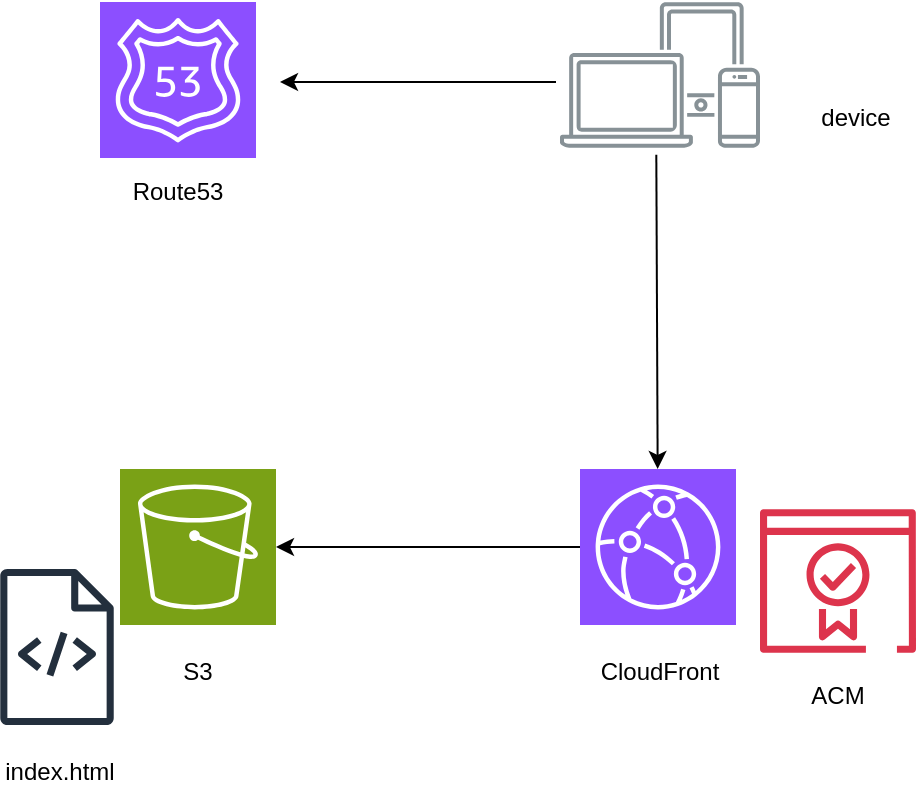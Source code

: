 <mxfile>
    <diagram id="OIFeWAsR49oTuaiV9Snj" name="architecture">
        <mxGraphModel dx="947" dy="596" grid="1" gridSize="10" guides="1" tooltips="1" connect="1" arrows="1" fold="1" page="1" pageScale="1" pageWidth="850" pageHeight="1100" math="0" shadow="0">
            <root>
                <mxCell id="0"/>
                <mxCell id="1" parent="0"/>
                <mxCell id="14" style="edgeStyle=none;html=1;" parent="1" source="2" target="5" edge="1">
                    <mxGeometry relative="1" as="geometry"/>
                </mxCell>
                <mxCell id="2" value="" style="sketch=0;points=[[0,0,0],[0.25,0,0],[0.5,0,0],[0.75,0,0],[1,0,0],[0,1,0],[0.25,1,0],[0.5,1,0],[0.75,1,0],[1,1,0],[0,0.25,0],[0,0.5,0],[0,0.75,0],[1,0.25,0],[1,0.5,0],[1,0.75,0]];outlineConnect=0;fontColor=#232F3E;fillColor=#8C4FFF;strokeColor=#ffffff;dashed=0;verticalLabelPosition=bottom;verticalAlign=top;align=center;html=1;fontSize=12;fontStyle=0;aspect=fixed;shape=mxgraph.aws4.resourceIcon;resIcon=mxgraph.aws4.cloudfront;" parent="1" vertex="1">
                    <mxGeometry x="510" y="363.5" width="78" height="78" as="geometry"/>
                </mxCell>
                <mxCell id="5" value="" style="sketch=0;points=[[0,0,0],[0.25,0,0],[0.5,0,0],[0.75,0,0],[1,0,0],[0,1,0],[0.25,1,0],[0.5,1,0],[0.75,1,0],[1,1,0],[0,0.25,0],[0,0.5,0],[0,0.75,0],[1,0.25,0],[1,0.5,0],[1,0.75,0]];outlineConnect=0;fontColor=#232F3E;fillColor=#7AA116;strokeColor=#ffffff;dashed=0;verticalLabelPosition=bottom;verticalAlign=top;align=center;html=1;fontSize=12;fontStyle=0;aspect=fixed;shape=mxgraph.aws4.resourceIcon;resIcon=mxgraph.aws4.s3;" parent="1" vertex="1">
                    <mxGeometry x="280" y="363.5" width="78" height="78" as="geometry"/>
                </mxCell>
                <mxCell id="8" value="" style="sketch=0;outlineConnect=0;fontColor=#232F3E;gradientColor=none;fillColor=#DD344C;strokeColor=none;dashed=0;verticalLabelPosition=bottom;verticalAlign=top;align=center;html=1;fontSize=12;fontStyle=0;aspect=fixed;pointerEvents=1;shape=mxgraph.aws4.certificate_manager_2;" parent="1" vertex="1">
                    <mxGeometry x="600" y="383.5" width="78" height="72" as="geometry"/>
                </mxCell>
                <mxCell id="9" value="" style="sketch=0;points=[[0,0,0],[0.25,0,0],[0.5,0,0],[0.75,0,0],[1,0,0],[0,1,0],[0.25,1,0],[0.5,1,0],[0.75,1,0],[1,1,0],[0,0.25,0],[0,0.5,0],[0,0.75,0],[1,0.25,0],[1,0.5,0],[1,0.75,0]];outlineConnect=0;fontColor=#232F3E;fillColor=#8C4FFF;strokeColor=#ffffff;dashed=0;verticalLabelPosition=bottom;verticalAlign=top;align=center;html=1;fontSize=12;fontStyle=0;aspect=fixed;shape=mxgraph.aws4.resourceIcon;resIcon=mxgraph.aws4.route_53;" parent="1" vertex="1">
                    <mxGeometry x="270" y="130" width="78" height="78" as="geometry"/>
                </mxCell>
                <mxCell id="12" style="edgeStyle=none;html=1;" parent="1" edge="1">
                    <mxGeometry relative="1" as="geometry">
                        <mxPoint x="360" y="170" as="targetPoint"/>
                        <mxPoint x="498" y="170" as="sourcePoint"/>
                    </mxGeometry>
                </mxCell>
                <mxCell id="13" style="edgeStyle=none;html=1;" parent="1" target="2" edge="1">
                    <mxGeometry relative="1" as="geometry">
                        <mxPoint x="548.156" y="206.371" as="sourcePoint"/>
                    </mxGeometry>
                </mxCell>
                <mxCell id="11" value="" style="sketch=0;outlineConnect=0;gradientColor=none;fontColor=#545B64;strokeColor=none;fillColor=#879196;dashed=0;verticalLabelPosition=bottom;verticalAlign=top;align=center;html=1;fontSize=12;fontStyle=0;aspect=fixed;shape=mxgraph.aws4.illustration_devices;pointerEvents=1" parent="1" vertex="1">
                    <mxGeometry x="500" y="130" width="100" height="73" as="geometry"/>
                </mxCell>
                <mxCell id="15" value="" style="sketch=0;outlineConnect=0;fontColor=#232F3E;gradientColor=none;fillColor=#232F3D;strokeColor=none;dashed=0;verticalLabelPosition=bottom;verticalAlign=top;align=center;html=1;fontSize=12;fontStyle=0;aspect=fixed;pointerEvents=1;shape=mxgraph.aws4.source_code;" parent="1" vertex="1">
                    <mxGeometry x="220" y="413.5" width="57" height="78" as="geometry"/>
                </mxCell>
                <mxCell id="16" value="Route53" style="text;html=1;align=center;verticalAlign=middle;whiteSpace=wrap;rounded=0;" vertex="1" parent="1">
                    <mxGeometry x="279" y="210" width="60" height="30" as="geometry"/>
                </mxCell>
                <mxCell id="18" value="CloudFront" style="text;html=1;align=center;verticalAlign=middle;whiteSpace=wrap;rounded=0;" vertex="1" parent="1">
                    <mxGeometry x="520" y="450" width="60" height="30" as="geometry"/>
                </mxCell>
                <mxCell id="19" value="S3" style="text;html=1;align=center;verticalAlign=middle;whiteSpace=wrap;rounded=0;" vertex="1" parent="1">
                    <mxGeometry x="289" y="450" width="60" height="30" as="geometry"/>
                </mxCell>
                <mxCell id="20" value="index.html" style="text;html=1;align=center;verticalAlign=middle;whiteSpace=wrap;rounded=0;" vertex="1" parent="1">
                    <mxGeometry x="220" y="500" width="60" height="30" as="geometry"/>
                </mxCell>
                <mxCell id="21" value="ACM" style="text;html=1;align=center;verticalAlign=middle;whiteSpace=wrap;rounded=0;" vertex="1" parent="1">
                    <mxGeometry x="609" y="461.5" width="60" height="30" as="geometry"/>
                </mxCell>
                <mxCell id="22" value="device" style="text;html=1;align=center;verticalAlign=middle;whiteSpace=wrap;rounded=0;" vertex="1" parent="1">
                    <mxGeometry x="618" y="173" width="60" height="30" as="geometry"/>
                </mxCell>
            </root>
        </mxGraphModel>
    </diagram>
</mxfile>